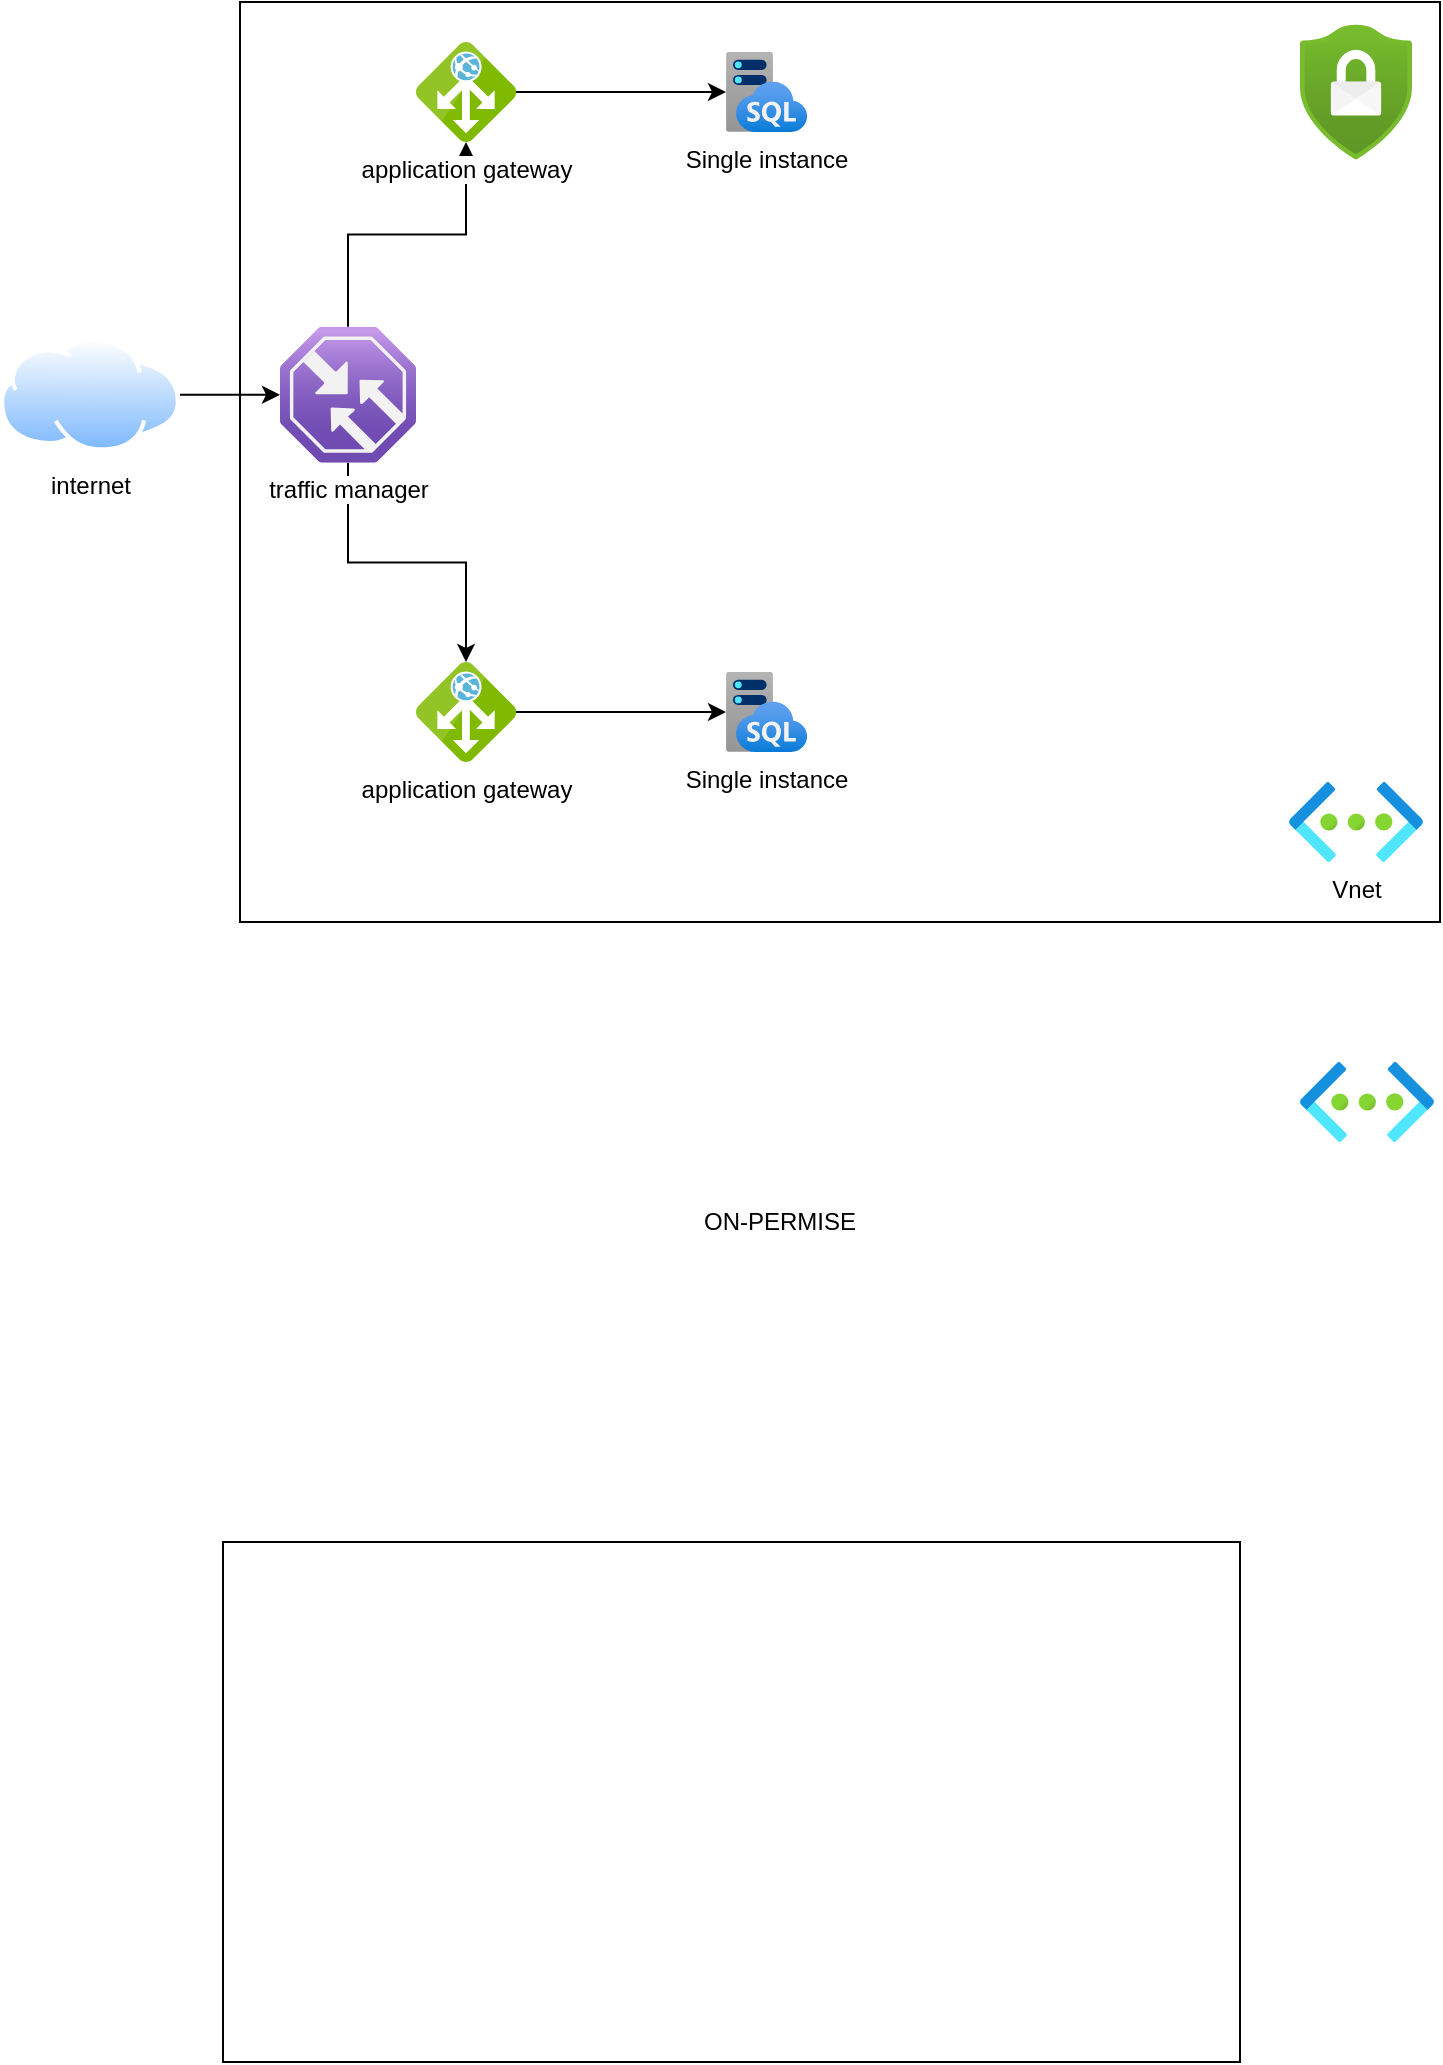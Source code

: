 <mxfile version="21.6.7" type="github">
  <diagram name="Page-1" id="tK2lgRRCttZ0sFsDsxY8">
    <mxGraphModel dx="1665" dy="928" grid="1" gridSize="10" guides="1" tooltips="1" connect="1" arrows="1" fold="1" page="1" pageScale="1" pageWidth="827" pageHeight="1169" math="0" shadow="0">
      <root>
        <mxCell id="0" />
        <mxCell id="1" parent="0" />
        <mxCell id="wLpp8G6lTlrsZRuB6SXd-1" value="" style="rounded=0;whiteSpace=wrap;html=1;" vertex="1" parent="1">
          <mxGeometry x="150" y="80" width="600" height="460" as="geometry" />
        </mxCell>
        <mxCell id="wLpp8G6lTlrsZRuB6SXd-6" style="edgeStyle=orthogonalEdgeStyle;rounded=0;orthogonalLoop=1;jettySize=auto;html=1;" edge="1" parent="1" source="wLpp8G6lTlrsZRuB6SXd-2" target="wLpp8G6lTlrsZRuB6SXd-4">
          <mxGeometry relative="1" as="geometry" />
        </mxCell>
        <mxCell id="wLpp8G6lTlrsZRuB6SXd-2" value="internet&lt;br&gt;" style="image;aspect=fixed;perimeter=ellipsePerimeter;html=1;align=center;shadow=0;dashed=0;spacingTop=3;image=img/lib/active_directory/internet_cloud.svg;" vertex="1" parent="1">
          <mxGeometry x="30" y="248" width="90" height="56.7" as="geometry" />
        </mxCell>
        <mxCell id="wLpp8G6lTlrsZRuB6SXd-9" style="edgeStyle=orthogonalEdgeStyle;rounded=0;orthogonalLoop=1;jettySize=auto;html=1;" edge="1" parent="1" source="wLpp8G6lTlrsZRuB6SXd-4" target="wLpp8G6lTlrsZRuB6SXd-8">
          <mxGeometry relative="1" as="geometry" />
        </mxCell>
        <mxCell id="wLpp8G6lTlrsZRuB6SXd-10" style="edgeStyle=orthogonalEdgeStyle;rounded=0;orthogonalLoop=1;jettySize=auto;html=1;" edge="1" parent="1" source="wLpp8G6lTlrsZRuB6SXd-4" target="wLpp8G6lTlrsZRuB6SXd-7">
          <mxGeometry relative="1" as="geometry" />
        </mxCell>
        <mxCell id="wLpp8G6lTlrsZRuB6SXd-4" value="traffic manager" style="image;aspect=fixed;html=1;points=[];align=center;fontSize=12;image=img/lib/azure2/networking/Traffic_Manager_Profiles.svg;" vertex="1" parent="1">
          <mxGeometry x="170" y="242.35" width="68" height="68" as="geometry" />
        </mxCell>
        <mxCell id="wLpp8G6lTlrsZRuB6SXd-20" style="edgeStyle=orthogonalEdgeStyle;rounded=0;orthogonalLoop=1;jettySize=auto;html=1;" edge="1" parent="1" source="wLpp8G6lTlrsZRuB6SXd-7" target="wLpp8G6lTlrsZRuB6SXd-19">
          <mxGeometry relative="1" as="geometry" />
        </mxCell>
        <mxCell id="wLpp8G6lTlrsZRuB6SXd-7" value="application gateway" style="image;sketch=0;aspect=fixed;html=1;points=[];align=center;fontSize=12;image=img/lib/mscae/Application_Gateway.svg;" vertex="1" parent="1">
          <mxGeometry x="238" y="100" width="50" height="50" as="geometry" />
        </mxCell>
        <mxCell id="wLpp8G6lTlrsZRuB6SXd-22" style="edgeStyle=orthogonalEdgeStyle;rounded=0;orthogonalLoop=1;jettySize=auto;html=1;" edge="1" parent="1" source="wLpp8G6lTlrsZRuB6SXd-8" target="wLpp8G6lTlrsZRuB6SXd-15">
          <mxGeometry relative="1" as="geometry" />
        </mxCell>
        <mxCell id="wLpp8G6lTlrsZRuB6SXd-8" value="application gateway" style="image;sketch=0;aspect=fixed;html=1;points=[];align=center;fontSize=12;image=img/lib/mscae/Application_Gateway.svg;" vertex="1" parent="1">
          <mxGeometry x="238" y="410" width="50" height="50" as="geometry" />
        </mxCell>
        <mxCell id="wLpp8G6lTlrsZRuB6SXd-12" value="" style="image;aspect=fixed;html=1;points=[];align=center;fontSize=12;image=img/lib/azure2/security/Security_Center.svg;" vertex="1" parent="1">
          <mxGeometry x="680" y="91" width="56" height="68" as="geometry" />
        </mxCell>
        <mxCell id="wLpp8G6lTlrsZRuB6SXd-13" value="" style="image;aspect=fixed;html=1;points=[];align=center;fontSize=12;image=img/lib/azure2/networking/Virtual_Networks.svg;" vertex="1" parent="1">
          <mxGeometry x="680" y="610" width="67" height="40" as="geometry" />
        </mxCell>
        <mxCell id="wLpp8G6lTlrsZRuB6SXd-14" value="Vnet&lt;br&gt;" style="image;aspect=fixed;html=1;points=[];align=center;fontSize=12;image=img/lib/azure2/networking/Virtual_Networks.svg;" vertex="1" parent="1">
          <mxGeometry x="674.5" y="470" width="67" height="40" as="geometry" />
        </mxCell>
        <mxCell id="wLpp8G6lTlrsZRuB6SXd-15" value="Single instance" style="image;aspect=fixed;html=1;points=[];align=center;fontSize=12;image=img/lib/azure2/databases/SQL_Managed_Instance.svg;" vertex="1" parent="1">
          <mxGeometry x="393" y="415" width="40.63" height="40" as="geometry" />
        </mxCell>
        <mxCell id="wLpp8G6lTlrsZRuB6SXd-19" value="Single instance" style="image;aspect=fixed;html=1;points=[];align=center;fontSize=12;image=img/lib/azure2/databases/SQL_Managed_Instance.svg;" vertex="1" parent="1">
          <mxGeometry x="393" y="105" width="40.63" height="40" as="geometry" />
        </mxCell>
        <mxCell id="wLpp8G6lTlrsZRuB6SXd-24" value="" style="rounded=0;whiteSpace=wrap;html=1;" vertex="1" parent="1">
          <mxGeometry x="141.5" y="850" width="508.5" height="260" as="geometry" />
        </mxCell>
        <mxCell id="wLpp8G6lTlrsZRuB6SXd-25" value="ON-PERMISE&lt;br&gt;" style="text;strokeColor=none;align=center;fillColor=none;html=1;verticalAlign=middle;whiteSpace=wrap;rounded=0;" vertex="1" parent="1">
          <mxGeometry x="360" y="660" width="120" height="60" as="geometry" />
        </mxCell>
      </root>
    </mxGraphModel>
  </diagram>
</mxfile>
